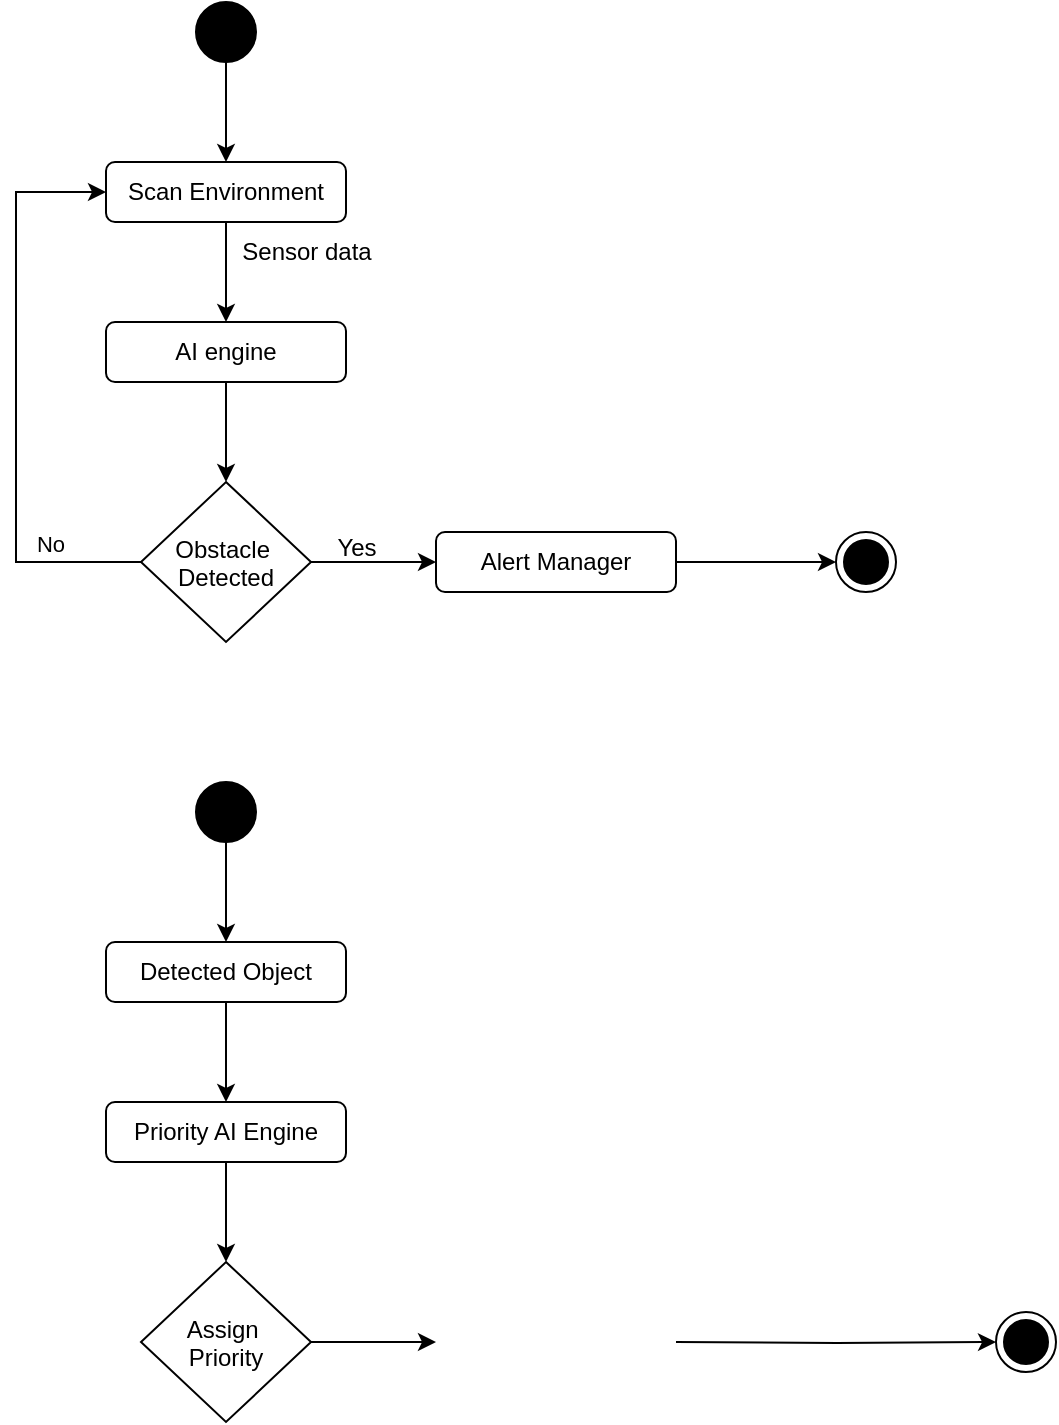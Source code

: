 <mxfile version="24.5.5" type="github">
  <diagram name="Page-1" id="0783ab3e-0a74-02c8-0abd-f7b4e66b4bec">
    <mxGraphModel dx="700" dy="348" grid="1" gridSize="10" guides="1" tooltips="1" connect="1" arrows="1" fold="1" page="1" pageScale="1" pageWidth="850" pageHeight="1100" background="none" math="0" shadow="0">
      <root>
        <mxCell id="0" />
        <mxCell id="1" parent="0" />
        <mxCell id="yVpGU99Wx18fHOG96q4R-1" value="" style="ellipse;fillColor=strokeColor;html=1;" vertex="1" parent="1">
          <mxGeometry x="120" y="50" width="30" height="30" as="geometry" />
        </mxCell>
        <mxCell id="yVpGU99Wx18fHOG96q4R-2" value="" style="ellipse;html=1;shape=endState;fillColor=strokeColor;" vertex="1" parent="1">
          <mxGeometry x="440" y="315" width="30" height="30" as="geometry" />
        </mxCell>
        <mxCell id="yVpGU99Wx18fHOG96q4R-4" value="" style="endArrow=classic;html=1;rounded=0;exitX=0.5;exitY=1;exitDx=0;exitDy=0;" edge="1" parent="1" source="yVpGU99Wx18fHOG96q4R-1">
          <mxGeometry width="50" height="50" relative="1" as="geometry">
            <mxPoint x="460" y="200" as="sourcePoint" />
            <mxPoint x="135" y="130" as="targetPoint" />
          </mxGeometry>
        </mxCell>
        <mxCell id="yVpGU99Wx18fHOG96q4R-6" style="edgeStyle=orthogonalEdgeStyle;rounded=0;orthogonalLoop=1;jettySize=auto;html=1;entryX=0.5;entryY=0;entryDx=0;entryDy=0;" edge="1" parent="1" source="yVpGU99Wx18fHOG96q4R-5" target="yVpGU99Wx18fHOG96q4R-9">
          <mxGeometry relative="1" as="geometry">
            <mxPoint x="135" y="300" as="targetPoint" />
          </mxGeometry>
        </mxCell>
        <mxCell id="yVpGU99Wx18fHOG96q4R-5" value="Scan Environment" style="rounded=1;whiteSpace=wrap;html=1;" vertex="1" parent="1">
          <mxGeometry x="75" y="130" width="120" height="30" as="geometry" />
        </mxCell>
        <mxCell id="yVpGU99Wx18fHOG96q4R-7" value="Sensor data" style="text;html=1;align=center;verticalAlign=middle;resizable=0;points=[];autosize=1;strokeColor=none;fillColor=none;" vertex="1" parent="1">
          <mxGeometry x="130" y="160" width="90" height="30" as="geometry" />
        </mxCell>
        <mxCell id="yVpGU99Wx18fHOG96q4R-11" style="edgeStyle=orthogonalEdgeStyle;rounded=0;orthogonalLoop=1;jettySize=auto;html=1;exitX=1;exitY=0.5;exitDx=0;exitDy=0;" edge="1" parent="1" source="yVpGU99Wx18fHOG96q4R-8">
          <mxGeometry relative="1" as="geometry">
            <mxPoint x="240" y="330" as="targetPoint" />
          </mxGeometry>
        </mxCell>
        <mxCell id="yVpGU99Wx18fHOG96q4R-13" style="edgeStyle=orthogonalEdgeStyle;rounded=0;orthogonalLoop=1;jettySize=auto;html=1;entryX=0;entryY=0.5;entryDx=0;entryDy=0;" edge="1" parent="1" source="yVpGU99Wx18fHOG96q4R-8" target="yVpGU99Wx18fHOG96q4R-5">
          <mxGeometry relative="1" as="geometry">
            <Array as="points">
              <mxPoint x="30" y="330" />
              <mxPoint x="30" y="145" />
            </Array>
          </mxGeometry>
        </mxCell>
        <mxCell id="yVpGU99Wx18fHOG96q4R-14" value="No" style="edgeLabel;html=1;align=center;verticalAlign=middle;resizable=0;points=[];" vertex="1" connectable="0" parent="yVpGU99Wx18fHOG96q4R-13">
          <mxGeometry x="-0.685" y="-2" relative="1" as="geometry">
            <mxPoint y="-7" as="offset" />
          </mxGeometry>
        </mxCell>
        <mxCell id="yVpGU99Wx18fHOG96q4R-8" value="Obstacle &#xa;Detected" style="rhombus;" vertex="1" parent="1">
          <mxGeometry x="92.5" y="290" width="85" height="80" as="geometry" />
        </mxCell>
        <mxCell id="yVpGU99Wx18fHOG96q4R-10" style="edgeStyle=orthogonalEdgeStyle;rounded=0;orthogonalLoop=1;jettySize=auto;html=1;exitX=0.5;exitY=1;exitDx=0;exitDy=0;" edge="1" parent="1" source="yVpGU99Wx18fHOG96q4R-9" target="yVpGU99Wx18fHOG96q4R-8">
          <mxGeometry relative="1" as="geometry" />
        </mxCell>
        <mxCell id="yVpGU99Wx18fHOG96q4R-9" value="AI engine" style="rounded=1;whiteSpace=wrap;html=1;" vertex="1" parent="1">
          <mxGeometry x="75" y="210" width="120" height="30" as="geometry" />
        </mxCell>
        <mxCell id="yVpGU99Wx18fHOG96q4R-12" value="Yes" style="text;html=1;align=center;verticalAlign=middle;resizable=0;points=[];autosize=1;strokeColor=none;fillColor=none;" vertex="1" parent="1">
          <mxGeometry x="180" y="308" width="40" height="30" as="geometry" />
        </mxCell>
        <mxCell id="yVpGU99Wx18fHOG96q4R-16" style="edgeStyle=orthogonalEdgeStyle;rounded=0;orthogonalLoop=1;jettySize=auto;html=1;entryX=0;entryY=0.5;entryDx=0;entryDy=0;" edge="1" parent="1" source="yVpGU99Wx18fHOG96q4R-15" target="yVpGU99Wx18fHOG96q4R-2">
          <mxGeometry relative="1" as="geometry" />
        </mxCell>
        <mxCell id="yVpGU99Wx18fHOG96q4R-15" value="Alert Manager" style="rounded=1;whiteSpace=wrap;html=1;" vertex="1" parent="1">
          <mxGeometry x="240" y="315" width="120" height="30" as="geometry" />
        </mxCell>
        <mxCell id="yVpGU99Wx18fHOG96q4R-17" value="" style="ellipse;fillColor=strokeColor;html=1;" vertex="1" parent="1">
          <mxGeometry x="120" y="440" width="30" height="30" as="geometry" />
        </mxCell>
        <mxCell id="yVpGU99Wx18fHOG96q4R-18" value="" style="ellipse;html=1;shape=endState;fillColor=strokeColor;" vertex="1" parent="1">
          <mxGeometry x="520" y="705" width="30" height="30" as="geometry" />
        </mxCell>
        <mxCell id="yVpGU99Wx18fHOG96q4R-19" value="" style="endArrow=classic;html=1;rounded=0;exitX=0.5;exitY=1;exitDx=0;exitDy=0;" edge="1" parent="1" source="yVpGU99Wx18fHOG96q4R-17">
          <mxGeometry width="50" height="50" relative="1" as="geometry">
            <mxPoint x="460" y="590" as="sourcePoint" />
            <mxPoint x="135" y="520" as="targetPoint" />
          </mxGeometry>
        </mxCell>
        <mxCell id="yVpGU99Wx18fHOG96q4R-20" style="edgeStyle=orthogonalEdgeStyle;rounded=0;orthogonalLoop=1;jettySize=auto;html=1;entryX=0.5;entryY=0;entryDx=0;entryDy=0;" edge="1" parent="1" source="yVpGU99Wx18fHOG96q4R-21" target="yVpGU99Wx18fHOG96q4R-28">
          <mxGeometry relative="1" as="geometry">
            <mxPoint x="135" y="690" as="targetPoint" />
          </mxGeometry>
        </mxCell>
        <mxCell id="yVpGU99Wx18fHOG96q4R-21" value="Detected Object" style="rounded=1;whiteSpace=wrap;html=1;" vertex="1" parent="1">
          <mxGeometry x="75" y="520" width="120" height="30" as="geometry" />
        </mxCell>
        <mxCell id="yVpGU99Wx18fHOG96q4R-23" style="edgeStyle=orthogonalEdgeStyle;rounded=0;orthogonalLoop=1;jettySize=auto;html=1;exitX=1;exitY=0.5;exitDx=0;exitDy=0;" edge="1" parent="1" source="yVpGU99Wx18fHOG96q4R-26">
          <mxGeometry relative="1" as="geometry">
            <mxPoint x="240" y="720" as="targetPoint" />
          </mxGeometry>
        </mxCell>
        <mxCell id="yVpGU99Wx18fHOG96q4R-26" value="Assign &#xa;Priority" style="rhombus;" vertex="1" parent="1">
          <mxGeometry x="92.5" y="680" width="85" height="80" as="geometry" />
        </mxCell>
        <mxCell id="yVpGU99Wx18fHOG96q4R-27" style="edgeStyle=orthogonalEdgeStyle;rounded=0;orthogonalLoop=1;jettySize=auto;html=1;exitX=0.5;exitY=1;exitDx=0;exitDy=0;" edge="1" parent="1" source="yVpGU99Wx18fHOG96q4R-28" target="yVpGU99Wx18fHOG96q4R-26">
          <mxGeometry relative="1" as="geometry" />
        </mxCell>
        <mxCell id="yVpGU99Wx18fHOG96q4R-28" value="Priority AI Engine" style="rounded=1;whiteSpace=wrap;html=1;" vertex="1" parent="1">
          <mxGeometry x="75" y="600" width="120" height="30" as="geometry" />
        </mxCell>
        <mxCell id="yVpGU99Wx18fHOG96q4R-30" style="edgeStyle=orthogonalEdgeStyle;rounded=0;orthogonalLoop=1;jettySize=auto;html=1;entryX=0;entryY=0.5;entryDx=0;entryDy=0;" edge="1" parent="1" target="yVpGU99Wx18fHOG96q4R-18">
          <mxGeometry relative="1" as="geometry">
            <mxPoint x="360" y="720" as="sourcePoint" />
          </mxGeometry>
        </mxCell>
      </root>
    </mxGraphModel>
  </diagram>
</mxfile>
